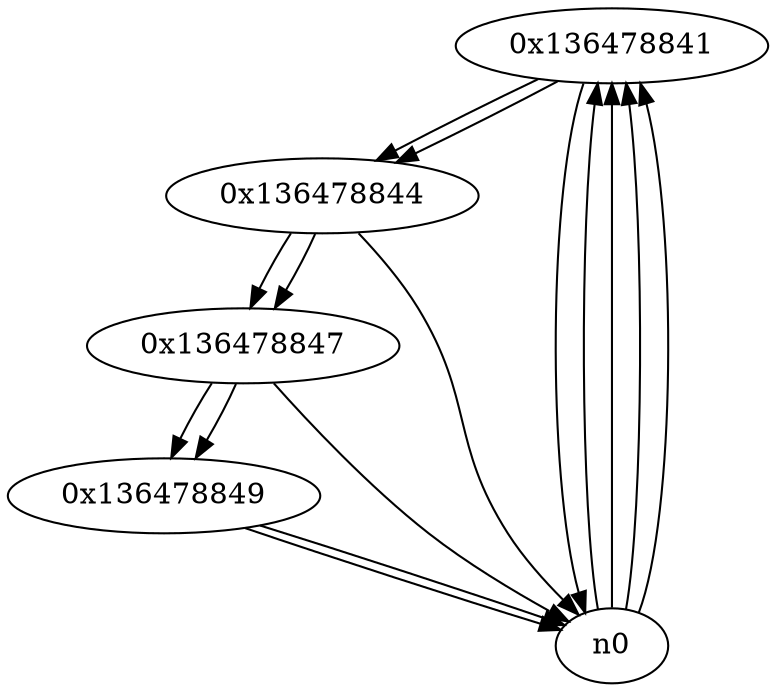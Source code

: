 digraph G{
/* nodes */
  n1 [label="0x136478841"]
  n2 [label="0x136478844"]
  n3 [label="0x136478847"]
  n4 [label="0x136478849"]
/* edges */
n1 -> n2;
n1 -> n0;
n0 -> n1;
n0 -> n1;
n0 -> n1;
n0 -> n1;
n2 -> n3;
n2 -> n0;
n1 -> n2;
n3 -> n4;
n3 -> n0;
n2 -> n3;
n4 -> n0;
n4 -> n0;
n3 -> n4;
}
